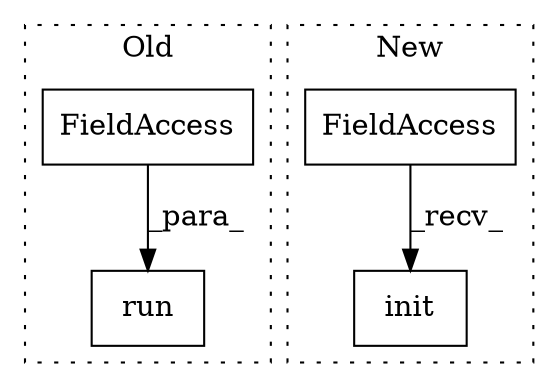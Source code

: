 digraph G {
subgraph cluster0 {
1 [label="run" a="32" s="8407,8446" l="4,1" shape="box"];
3 [label="FieldAccess" a="22" s="8411" l="8" shape="box"];
label = "Old";
style="dotted";
}
subgraph cluster1 {
2 [label="init" a="32" s="685" l="6" shape="box"];
4 [label="FieldAccess" a="22" s="646" l="7" shape="box"];
label = "New";
style="dotted";
}
3 -> 1 [label="_para_"];
4 -> 2 [label="_recv_"];
}